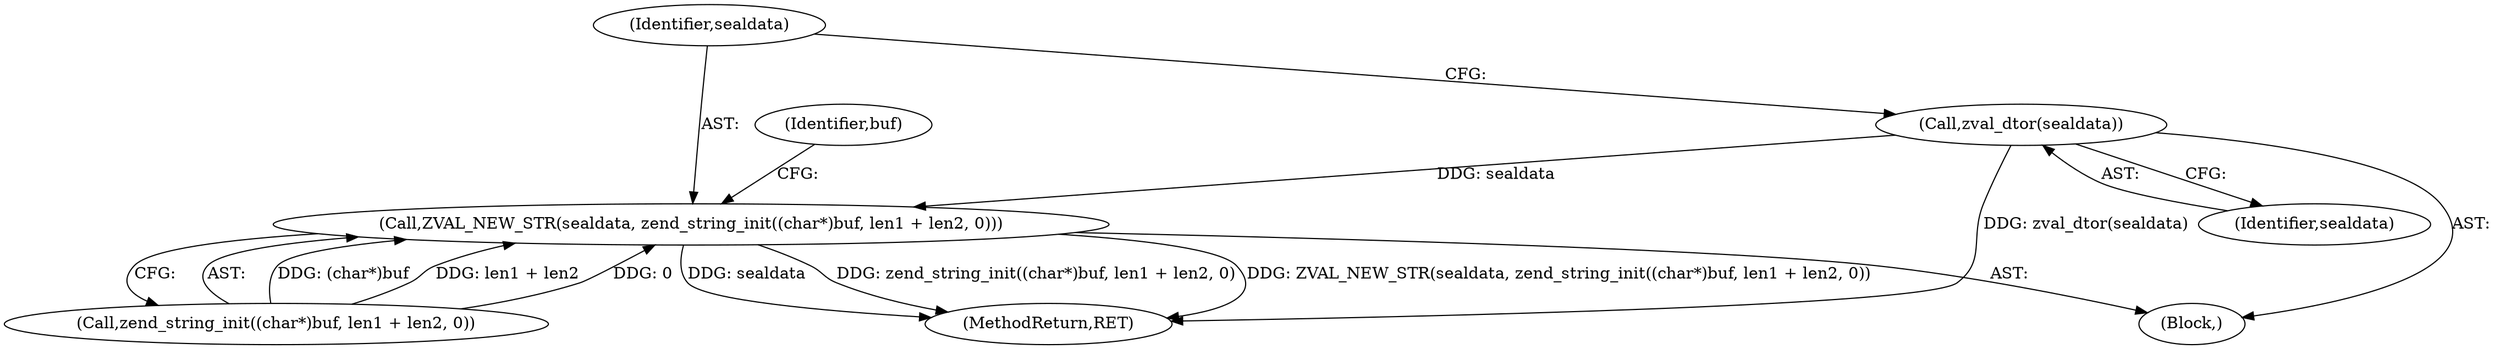 digraph "0_php_91826a311dd37f4c4e5d605fa7af331e80ddd4c3@pointer" {
"1000407" [label="(Call,zval_dtor(sealdata))"];
"1000409" [label="(Call,ZVAL_NEW_STR(sealdata, zend_string_init((char*)buf, len1 + len2, 0)))"];
"1000408" [label="(Identifier,sealdata)"];
"1000406" [label="(Block,)"];
"1000409" [label="(Call,ZVAL_NEW_STR(sealdata, zend_string_init((char*)buf, len1 + len2, 0)))"];
"1000410" [label="(Identifier,sealdata)"];
"1000411" [label="(Call,zend_string_init((char*)buf, len1 + len2, 0))"];
"1000536" [label="(MethodReturn,RET)"];
"1000420" [label="(Identifier,buf)"];
"1000407" [label="(Call,zval_dtor(sealdata))"];
"1000407" -> "1000406"  [label="AST: "];
"1000407" -> "1000408"  [label="CFG: "];
"1000408" -> "1000407"  [label="AST: "];
"1000410" -> "1000407"  [label="CFG: "];
"1000407" -> "1000536"  [label="DDG: zval_dtor(sealdata)"];
"1000407" -> "1000409"  [label="DDG: sealdata"];
"1000409" -> "1000406"  [label="AST: "];
"1000409" -> "1000411"  [label="CFG: "];
"1000410" -> "1000409"  [label="AST: "];
"1000411" -> "1000409"  [label="AST: "];
"1000420" -> "1000409"  [label="CFG: "];
"1000409" -> "1000536"  [label="DDG: zend_string_init((char*)buf, len1 + len2, 0)"];
"1000409" -> "1000536"  [label="DDG: ZVAL_NEW_STR(sealdata, zend_string_init((char*)buf, len1 + len2, 0))"];
"1000409" -> "1000536"  [label="DDG: sealdata"];
"1000411" -> "1000409"  [label="DDG: (char*)buf"];
"1000411" -> "1000409"  [label="DDG: len1 + len2"];
"1000411" -> "1000409"  [label="DDG: 0"];
}
